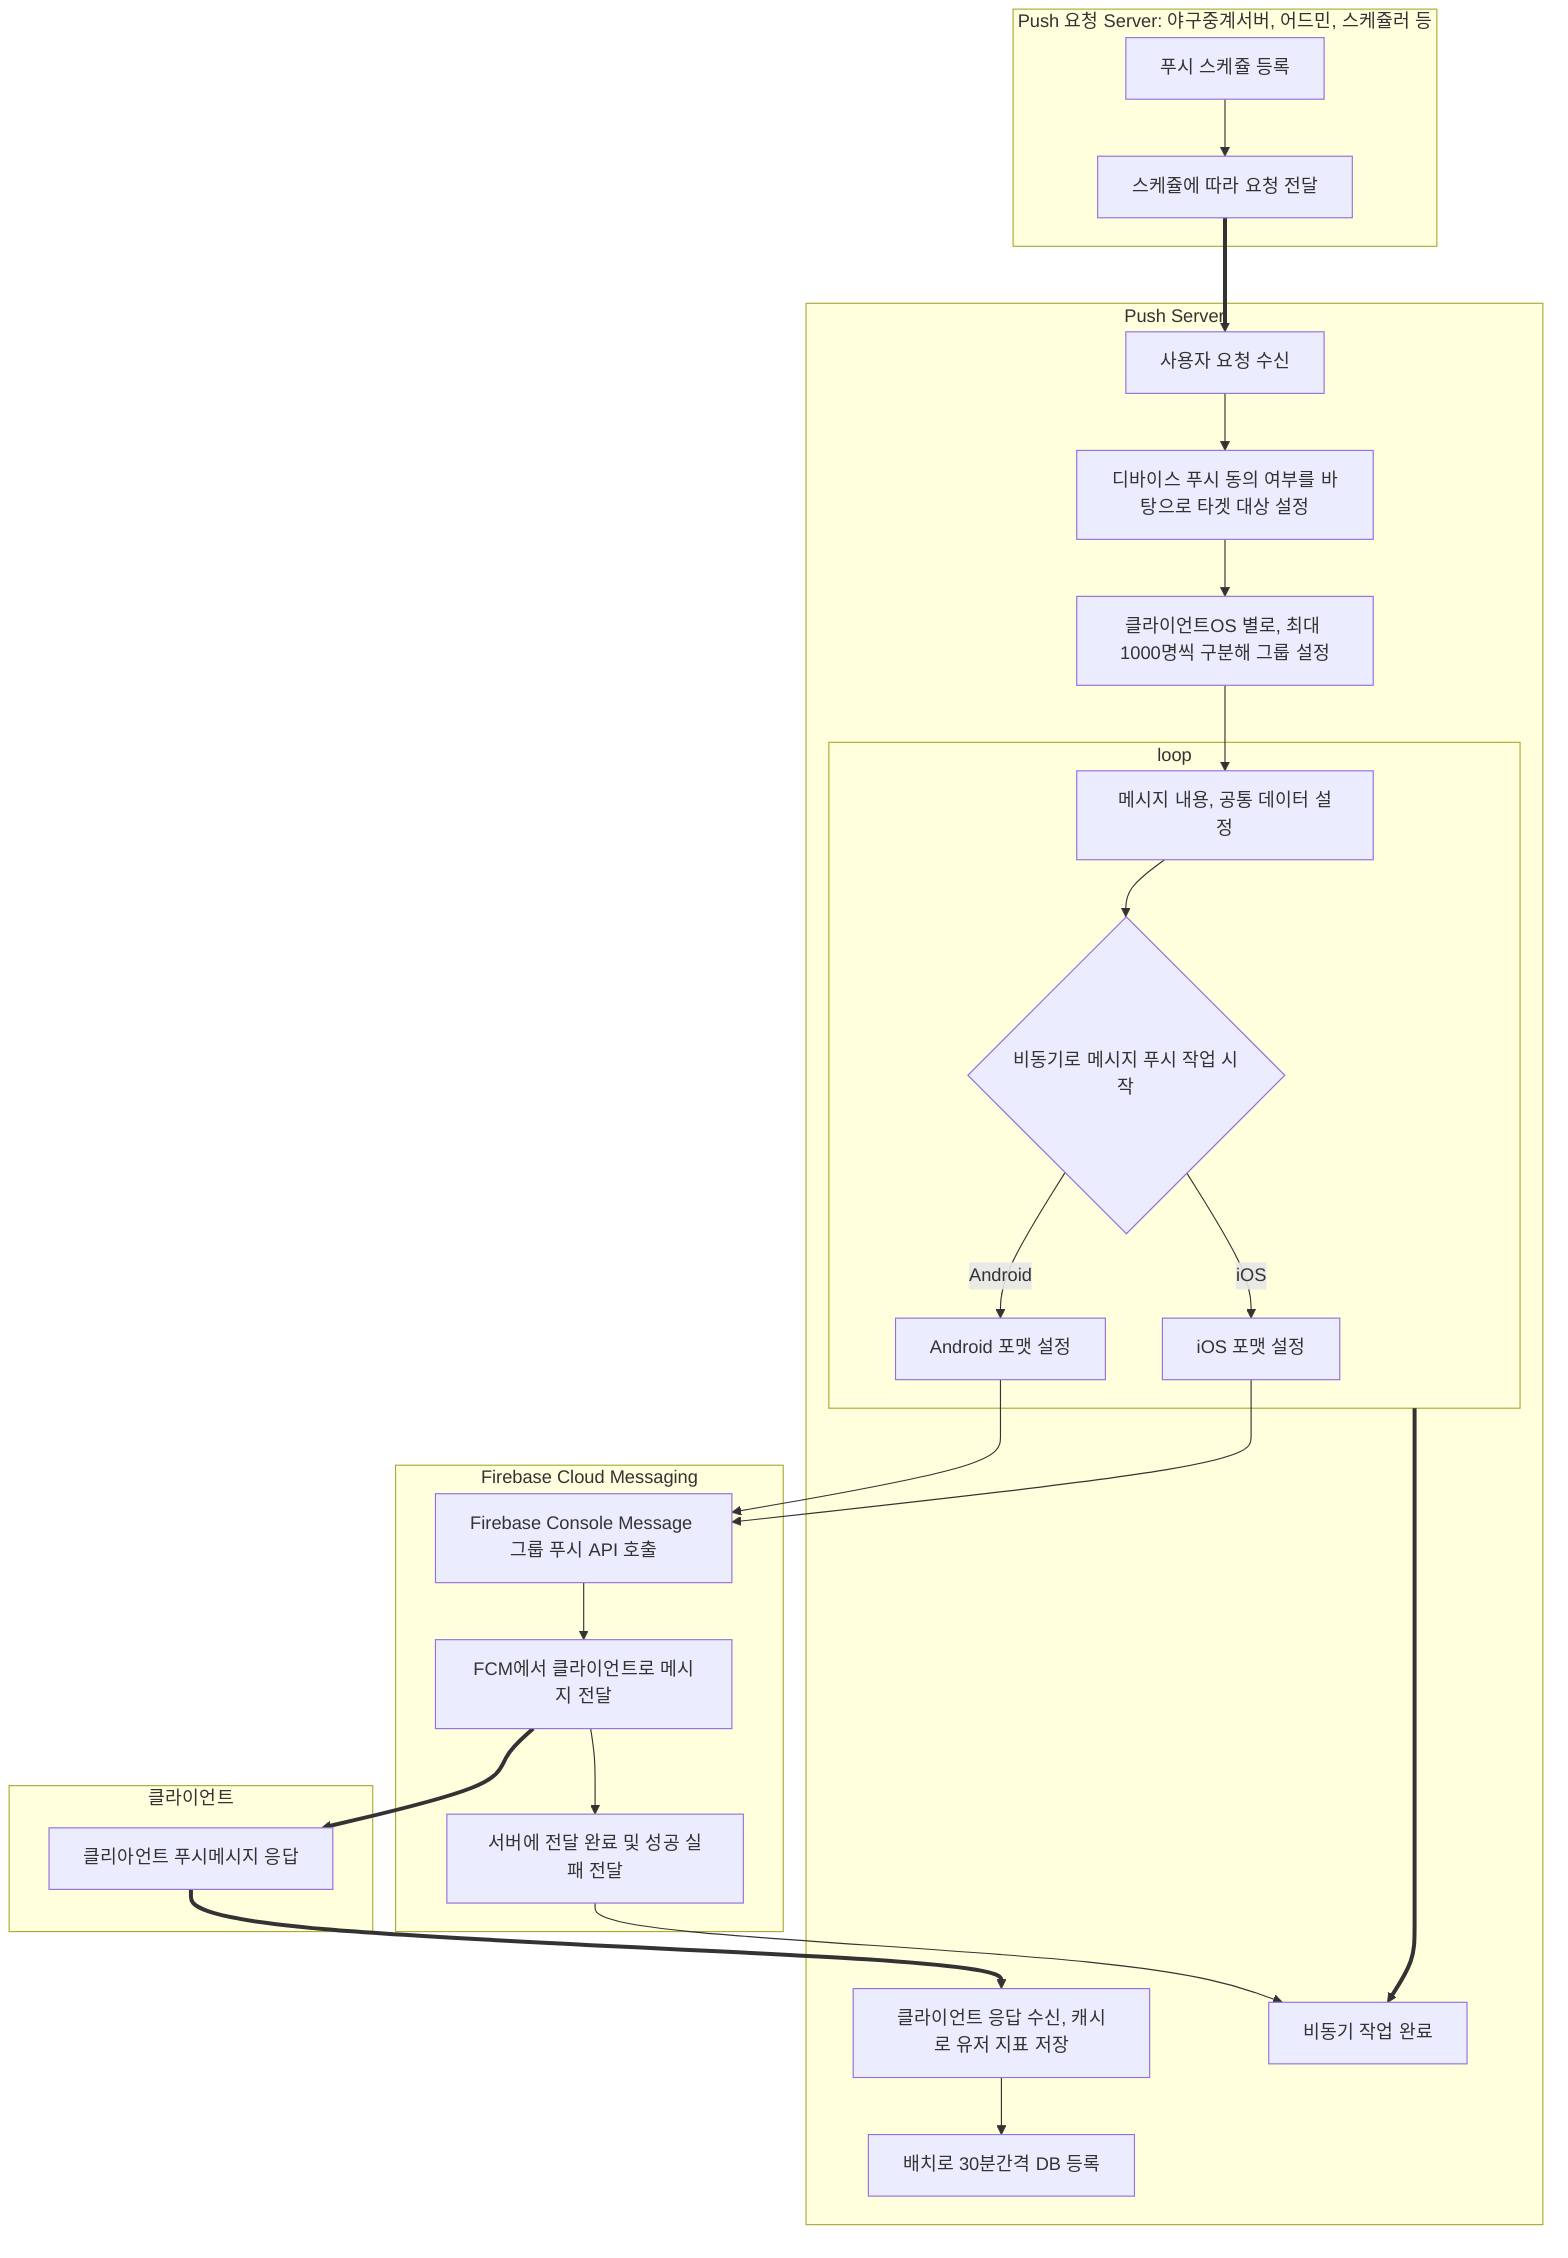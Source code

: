 graph TD
    subgraph "Push 요청 Server: 야구중계서버, 어드민, 스케쥴러 등"
        AA[푸시 스케쥴 등록] --> BB[스케쥴에 따라 요청 전달]
    end
    BB ==> A
    subgraph P[Push Server]
        U[클라이언트 응답 수신, 캐시로 유저 지표 저장]--> U2[배치로 30분간격 DB 등록]
        A[사용자 요청 수신]
        A --> B[디바이스 푸시 동의 여부를 바탕으로 타겟 대상 설정]
        B --> C[클라이언트OS 별로, 최대 1000명씩 구분해 그룹 설정]
        C --> D[메시지 내용, 공통 데이터 설정]
        subgraph loop
            D --> E{비동기로 메시지 푸시 작업 시작}
            E --> |Android| G[Android 포맷 설정]
            E --> |iOS| H[iOS 포맷 설정]
        end
        J[비동기 작업 완료]
    end
    loop ==> J
    subgraph F["Firebase Cloud Messaging"]
        G --> K[Firebase Console Message 그룹 푸시 API 호출]
        H --> K
        K --> L[FCM에서 클라이언트로 메시지 전달]
        L --> O[서버에 전달 완료 및 성공 실패 전달]
        O --> J
    end
    subgraph "클라이언트"
        L ==> M[클리아언트 푸시메시지 응답]
    end
    M ==> U
